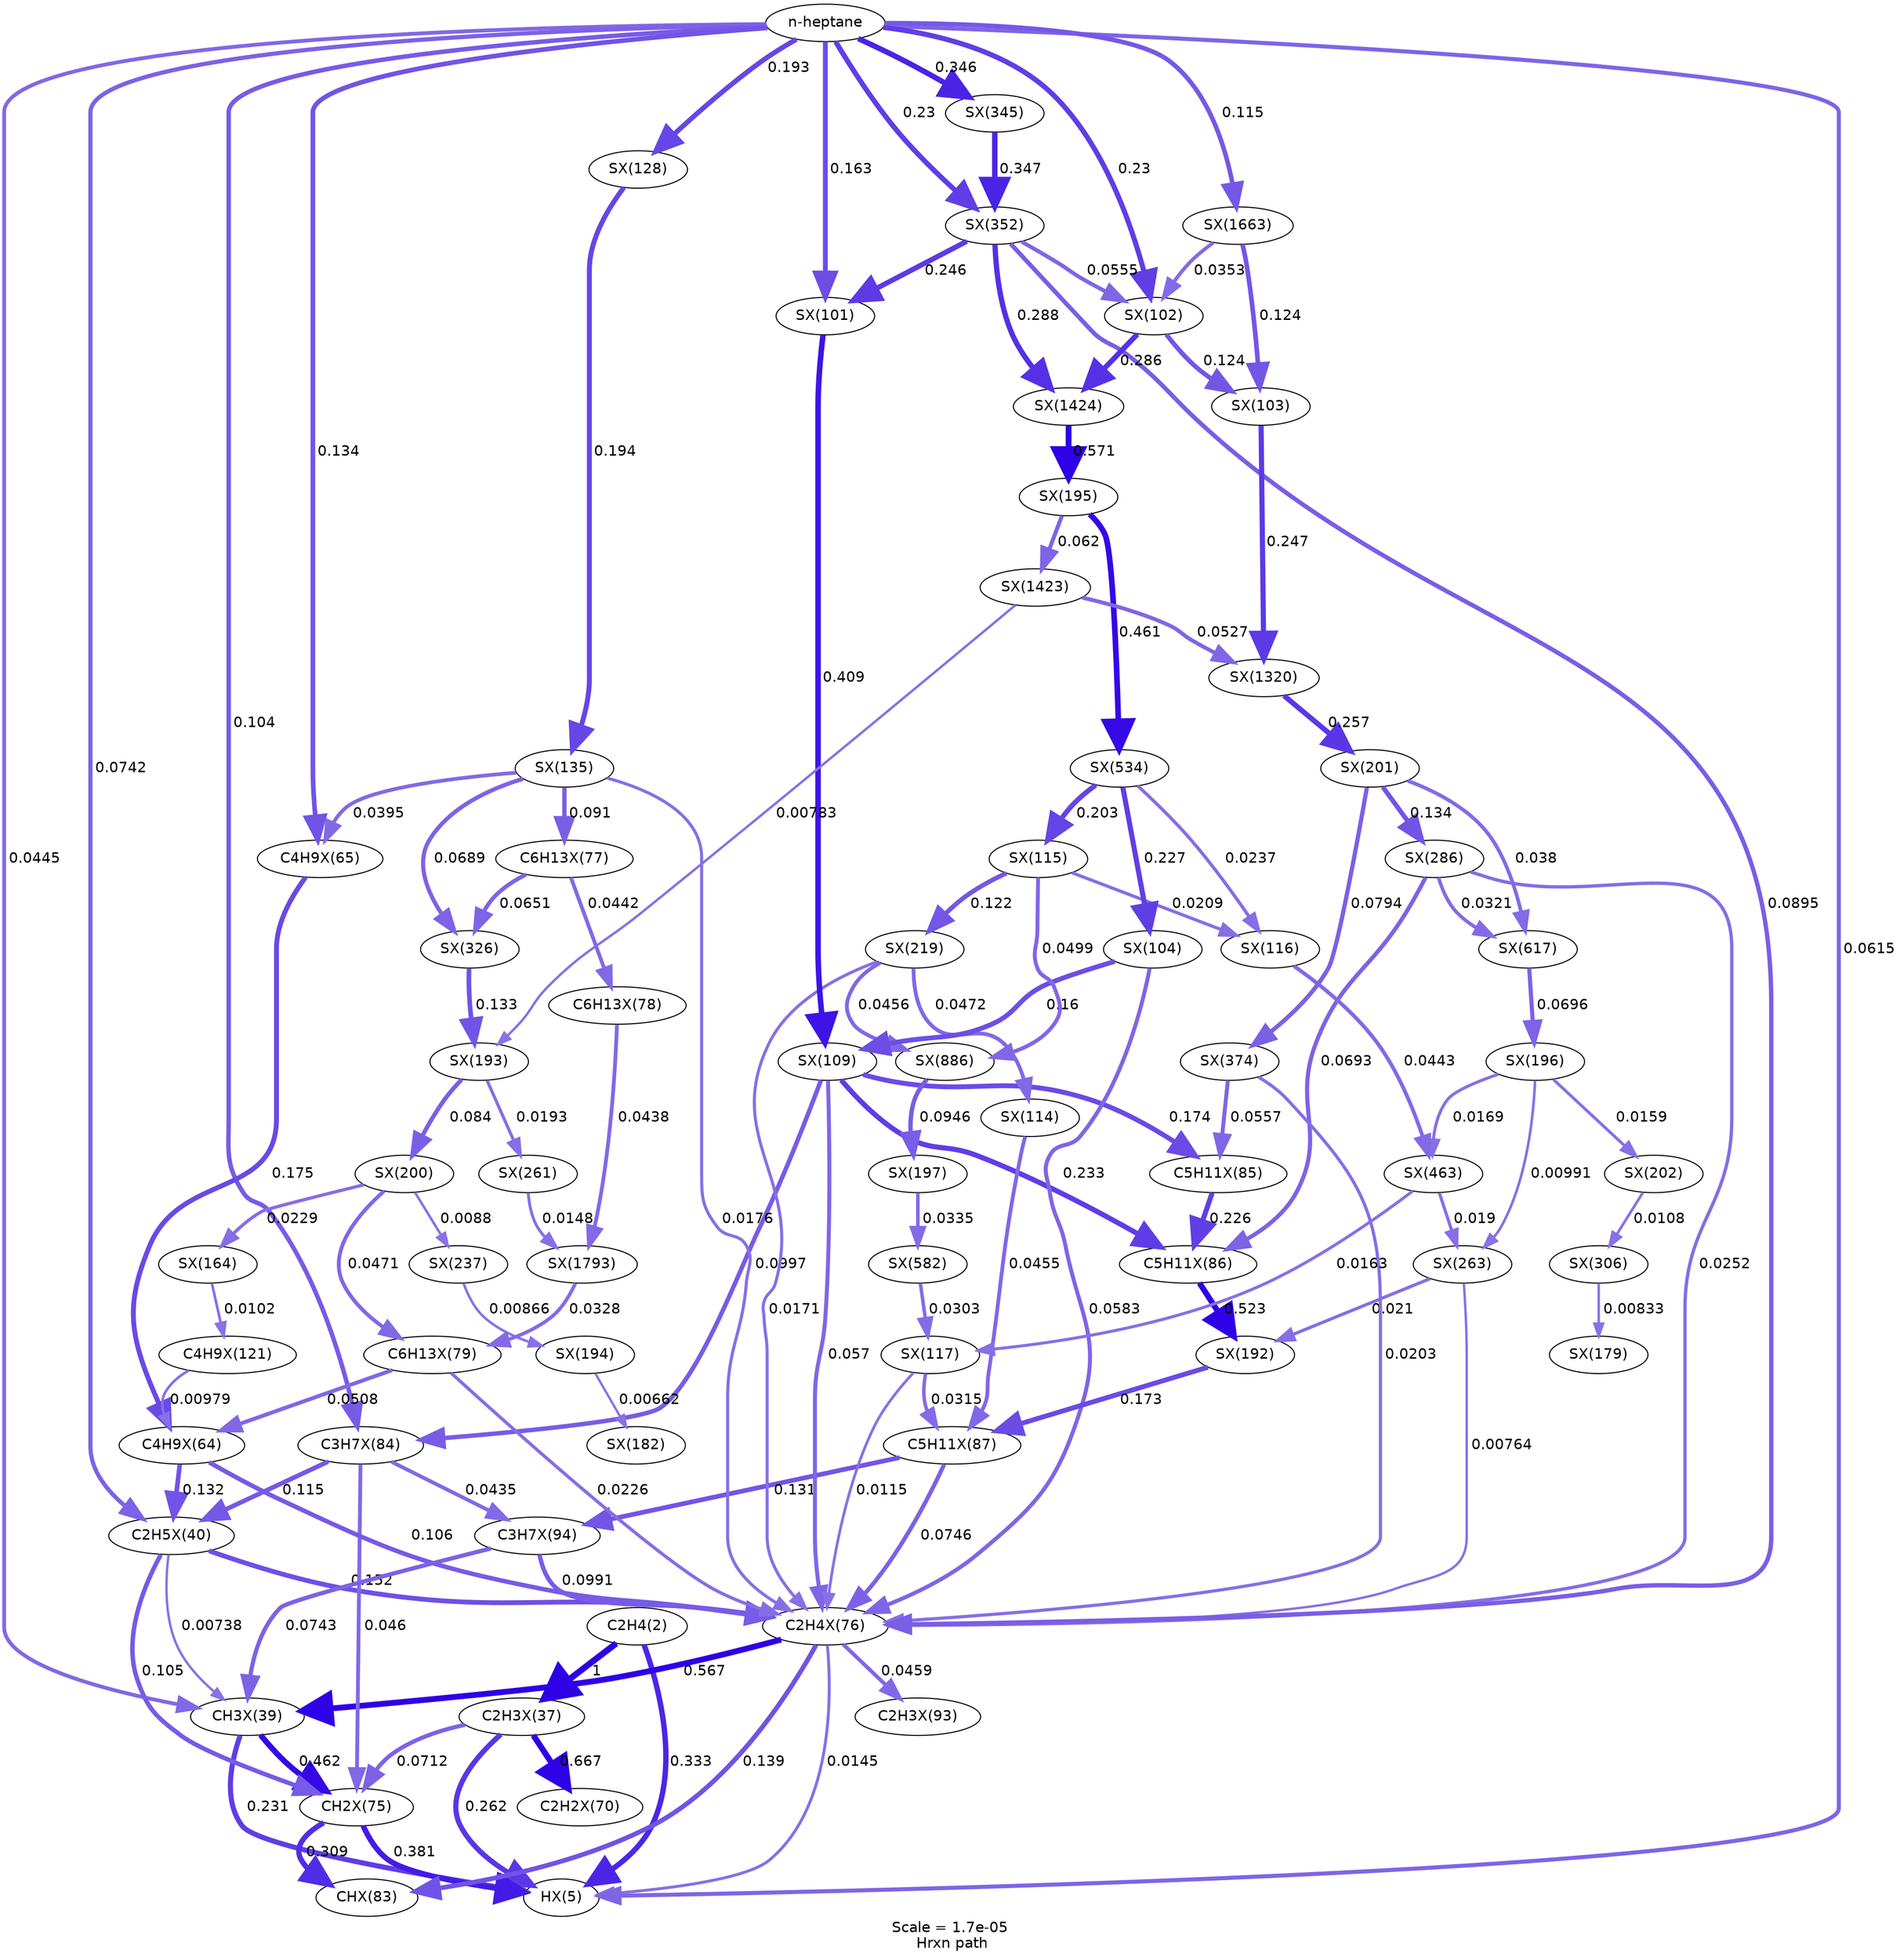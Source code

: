 digraph reaction_paths {
center=1;
s5 -> s10[fontname="Helvetica", style="setlinewidth(5.17)", arrowsize=2.59, color="0.7, 0.833, 0.9"
, label=" 0.333"];
s5 -> s11[fontname="Helvetica", style="setlinewidth(6)", arrowsize=3, color="0.7, 1.5, 0.9"
, label=" 1"];
s11 -> s10[fontname="Helvetica", style="setlinewidth(4.99)", arrowsize=2.49, color="0.7, 0.762, 0.9"
, label=" 0.262"];
s12 -> s10[fontname="Helvetica", style="setlinewidth(4.89)", arrowsize=2.45, color="0.7, 0.731, 0.9"
, label=" 0.231"];
s17 -> s10[fontname="Helvetica", style="setlinewidth(5.27)", arrowsize=2.64, color="0.7, 0.881, 0.9"
, label=" 0.381"];
s18 -> s10[fontname="Helvetica", style="setlinewidth(2.81)", arrowsize=1.4, color="0.7, 0.515, 0.9"
, label=" 0.0145"];
s0 -> s10[fontname="Helvetica", style="setlinewidth(3.89)", arrowsize=1.95, color="0.7, 0.561, 0.9"
, label=" 0.0615"];
s11 -> s16[fontname="Helvetica", style="setlinewidth(5.69)", arrowsize=2.85, color="0.7, 1.17, 0.9"
, label=" 0.667"];
s11 -> s17[fontname="Helvetica", style="setlinewidth(4.01)", arrowsize=2, color="0.7, 0.571, 0.9"
, label=" 0.0712"];
s13 -> s12[fontname="Helvetica", style="setlinewidth(2.29)", arrowsize=1.15, color="0.7, 0.507, 0.9"
, label=" 0.00738"];
s13 -> s17[fontname="Helvetica", style="setlinewidth(4.3)", arrowsize=2.15, color="0.7, 0.605, 0.9"
, label=" 0.105"];
s13 -> s18[fontname="Helvetica", style="setlinewidth(4.58)", arrowsize=2.29, color="0.7, 0.652, 0.9"
, label=" 0.152"];
s23 -> s13[fontname="Helvetica", style="setlinewidth(4.37)", arrowsize=2.18, color="0.7, 0.615, 0.9"
, label=" 0.115"];
s0 -> s13[fontname="Helvetica", style="setlinewidth(4.04)", arrowsize=2.02, color="0.7, 0.574, 0.9"
, label=" 0.0742"];
s14 -> s13[fontname="Helvetica", style="setlinewidth(4.47)", arrowsize=2.24, color="0.7, 0.632, 0.9"
, label=" 0.132"];
s12 -> s17[fontname="Helvetica", style="setlinewidth(5.42)", arrowsize=2.71, color="0.7, 0.962, 0.9"
, label=" 0.462"];
s18 -> s12[fontname="Helvetica", style="setlinewidth(5.57)", arrowsize=2.79, color="0.7, 1.07, 0.9"
, label=" 0.567"];
s30 -> s12[fontname="Helvetica", style="setlinewidth(4.04)", arrowsize=2.02, color="0.7, 0.574, 0.9"
, label=" 0.0743"];
s0 -> s12[fontname="Helvetica", style="setlinewidth(3.65)", arrowsize=1.83, color="0.7, 0.545, 0.9"
, label=" 0.0445"];
s17 -> s22[fontname="Helvetica", style="setlinewidth(5.11)", arrowsize=2.56, color="0.7, 0.809, 0.9"
, label=" 0.309"];
s23 -> s17[fontname="Helvetica", style="setlinewidth(3.68)", arrowsize=1.84, color="0.7, 0.546, 0.9"
, label=" 0.046"];
s18 -> s22[fontname="Helvetica", style="setlinewidth(4.51)", arrowsize=2.26, color="0.7, 0.639, 0.9"
, label=" 0.139"];
s18 -> s29[fontname="Helvetica", style="setlinewidth(3.67)", arrowsize=1.84, color="0.7, 0.546, 0.9"
, label=" 0.0459"];
s30 -> s18[fontname="Helvetica", style="setlinewidth(4.25)", arrowsize=2.13, color="0.7, 0.599, 0.9"
, label=" 0.0991"];
s14 -> s18[fontname="Helvetica", style="setlinewidth(4.3)", arrowsize=2.15, color="0.7, 0.606, 0.9"
, label=" 0.106"];
s26 -> s18[fontname="Helvetica", style="setlinewidth(4.04)", arrowsize=2.02, color="0.7, 0.575, 0.9"
, label=" 0.0746"];
s37 -> s18[fontname="Helvetica", style="setlinewidth(3.84)", arrowsize=1.92, color="0.7, 0.557, 0.9"
, label=" 0.057"];
s87 -> s18[fontname="Helvetica", style="setlinewidth(2.32)", arrowsize=1.16, color="0.7, 0.508, 0.9"
, label=" 0.00764"];
s42 -> s18[fontname="Helvetica", style="setlinewidth(2.63)", arrowsize=1.31, color="0.7, 0.511, 0.9"
, label=" 0.0115"];
s77 -> s18[fontname="Helvetica", style="setlinewidth(2.93)", arrowsize=1.47, color="0.7, 0.517, 0.9"
, label=" 0.0171"];
s36 -> s18[fontname="Helvetica", style="setlinewidth(3.85)", arrowsize=1.93, color="0.7, 0.558, 0.9"
, label=" 0.0583"];
s92 -> s18[fontname="Helvetica", style="setlinewidth(3.22)", arrowsize=1.61, color="0.7, 0.525, 0.9"
, label=" 0.0252"];
s110 -> s18[fontname="Helvetica", style="setlinewidth(3.06)", arrowsize=1.53, color="0.7, 0.52, 0.9"
, label=" 0.0203"];
s106 -> s18[fontname="Helvetica", style="setlinewidth(4.18)", arrowsize=2.09, color="0.7, 0.589, 0.9"
, label=" 0.0895"];
s21 -> s18[fontname="Helvetica", style="setlinewidth(3.14)", arrowsize=1.57, color="0.7, 0.523, 0.9"
, label=" 0.0226"];
s47 -> s18[fontname="Helvetica", style="setlinewidth(2.95)", arrowsize=1.47, color="0.7, 0.518, 0.9"
, label=" 0.0176"];
s23 -> s30[fontname="Helvetica", style="setlinewidth(3.63)", arrowsize=1.82, color="0.7, 0.544, 0.9"
, label=" 0.0435"];
s0 -> s23[fontname="Helvetica", style="setlinewidth(4.29)", arrowsize=2.15, color="0.7, 0.604, 0.9"
, label=" 0.104"];
s37 -> s23[fontname="Helvetica", style="setlinewidth(4.26)", arrowsize=2.13, color="0.7, 0.6, 0.9"
, label=" 0.0997"];
s26 -> s30[fontname="Helvetica", style="setlinewidth(4.46)", arrowsize=2.23, color="0.7, 0.631, 0.9"
, label=" 0.131"];
s0 -> s15[fontname="Helvetica", style="setlinewidth(4.48)", arrowsize=2.24, color="0.7, 0.634, 0.9"
, label=" 0.134"];
s15 -> s14[fontname="Helvetica", style="setlinewidth(4.69)", arrowsize=2.34, color="0.7, 0.675, 0.9"
, label=" 0.175"];
s47 -> s15[fontname="Helvetica", style="setlinewidth(3.56)", arrowsize=1.78, color="0.7, 0.54, 0.9"
, label=" 0.0395"];
s0 -> s33[fontname="Helvetica", style="setlinewidth(4.63)", arrowsize=2.32, color="0.7, 0.663, 0.9"
, label=" 0.163"];
s0 -> s34[fontname="Helvetica", style="setlinewidth(4.89)", arrowsize=2.45, color="0.7, 0.73, 0.9"
, label=" 0.23"];
s0 -> s106[fontname="Helvetica", style="setlinewidth(4.89)", arrowsize=2.45, color="0.7, 0.73, 0.9"
, label=" 0.23"];
s0 -> s103[fontname="Helvetica", style="setlinewidth(5.2)", arrowsize=2.6, color="0.7, 0.846, 0.9"
, label=" 0.346"];
s0 -> s189[fontname="Helvetica", style="setlinewidth(4.37)", arrowsize=2.18, color="0.7, 0.615, 0.9"
, label=" 0.115"];
s0 -> s45[fontname="Helvetica", style="setlinewidth(4.76)", arrowsize=2.38, color="0.7, 0.693, 0.9"
, label=" 0.193"];
s43 -> s14[fontname="Helvetica", style="setlinewidth(2.51)", arrowsize=1.25, color="0.7, 0.51, 0.9"
, label=" 0.00979"];
s21 -> s14[fontname="Helvetica", style="setlinewidth(3.75)", arrowsize=1.87, color="0.7, 0.551, 0.9"
, label=" 0.0508"];
s55 -> s43[fontname="Helvetica", style="setlinewidth(2.54)", arrowsize=1.27, color="0.7, 0.51, 0.9"
, label=" 0.0102"];
s39 -> s26[fontname="Helvetica", style="setlinewidth(3.67)", arrowsize=1.83, color="0.7, 0.545, 0.9"
, label=" 0.0455"];
s77 -> s39[fontname="Helvetica", style="setlinewidth(3.69)", arrowsize=1.85, color="0.7, 0.547, 0.9"
, label=" 0.0472"];
s62 -> s26[fontname="Helvetica", style="setlinewidth(4.67)", arrowsize=2.34, color="0.7, 0.673, 0.9"
, label=" 0.173"];
s42 -> s26[fontname="Helvetica", style="setlinewidth(3.39)", arrowsize=1.7, color="0.7, 0.532, 0.9"
, label=" 0.0315"];
s25 -> s62[fontname="Helvetica", style="setlinewidth(5.51)", arrowsize=2.76, color="0.7, 1.02, 0.9"
, label=" 0.523"];
s87 -> s62[fontname="Helvetica", style="setlinewidth(3.08)", arrowsize=1.54, color="0.7, 0.521, 0.9"
, label=" 0.021"];
s37 -> s25[fontname="Helvetica", style="setlinewidth(4.9)", arrowsize=2.45, color="0.7, 0.733, 0.9"
, label=" 0.233"];
s24 -> s25[fontname="Helvetica", style="setlinewidth(4.88)", arrowsize=2.44, color="0.7, 0.726, 0.9"
, label=" 0.226"];
s92 -> s25[fontname="Helvetica", style="setlinewidth(3.98)", arrowsize=1.99, color="0.7, 0.569, 0.9"
, label=" 0.0693"];
s97 -> s58[fontname="Helvetica", style="setlinewidth(2.39)", arrowsize=1.19, color="0.7, 0.508, 0.9"
, label=" 0.00833"];
s33 -> s37[fontname="Helvetica", style="setlinewidth(5.32)", arrowsize=2.66, color="0.7, 0.909, 0.9"
, label=" 0.409"];
s37 -> s24[fontname="Helvetica", style="setlinewidth(4.68)", arrowsize=2.34, color="0.7, 0.674, 0.9"
, label=" 0.174"];
s36 -> s37[fontname="Helvetica", style="setlinewidth(4.62)", arrowsize=2.31, color="0.7, 0.66, 0.9"
, label=" 0.16"];
s106 -> s33[fontname="Helvetica", style="setlinewidth(4.94)", arrowsize=2.47, color="0.7, 0.746, 0.9"
, label=" 0.246"];
s110 -> s24[fontname="Helvetica", style="setlinewidth(3.82)", arrowsize=1.91, color="0.7, 0.556, 0.9"
, label=" 0.0557"];
s119 -> s87[fontname="Helvetica", style="setlinewidth(3.01)", arrowsize=1.5, color="0.7, 0.519, 0.9"
, label=" 0.019"];
s66 -> s87[fontname="Helvetica", style="setlinewidth(2.52)", arrowsize=1.26, color="0.7, 0.51, 0.9"
, label=" 0.00991"];
s41 -> s119[fontname="Helvetica", style="setlinewidth(3.65)", arrowsize=1.82, color="0.7, 0.544, 0.9"
, label=" 0.0443"];
s119 -> s42[fontname="Helvetica", style="setlinewidth(2.89)", arrowsize=1.45, color="0.7, 0.516, 0.9"
, label=" 0.0163"];
s66 -> s119[fontname="Helvetica", style="setlinewidth(2.92)", arrowsize=1.46, color="0.7, 0.517, 0.9"
, label=" 0.0169"];
s40 -> s41[fontname="Helvetica", style="setlinewidth(3.08)", arrowsize=1.54, color="0.7, 0.521, 0.9"
, label=" 0.0209"];
s122 -> s41[fontname="Helvetica", style="setlinewidth(3.17)", arrowsize=1.59, color="0.7, 0.524, 0.9"
, label=" 0.0237"];
s127 -> s42[fontname="Helvetica", style="setlinewidth(3.36)", arrowsize=1.68, color="0.7, 0.53, 0.9"
, label=" 0.0303"];
s129 -> s66[fontname="Helvetica", style="setlinewidth(3.99)", arrowsize=1.99, color="0.7, 0.57, 0.9"
, label=" 0.0696"];
s66 -> s71[fontname="Helvetica", style="setlinewidth(2.87)", arrowsize=1.44, color="0.7, 0.516, 0.9"
, label=" 0.0159"];
s70 -> s129[fontname="Helvetica", style="setlinewidth(3.53)", arrowsize=1.77, color="0.7, 0.538, 0.9"
, label=" 0.038"];
s92 -> s129[fontname="Helvetica", style="setlinewidth(3.4)", arrowsize=1.7, color="0.7, 0.532, 0.9"
, label=" 0.0321"];
s71 -> s97[fontname="Helvetica", style="setlinewidth(2.58)", arrowsize=1.29, color="0.7, 0.511, 0.9"
, label=" 0.0108"];
s67 -> s127[fontname="Helvetica", style="setlinewidth(3.44)", arrowsize=1.72, color="0.7, 0.533, 0.9"
, label=" 0.0335"];
s147 -> s67[fontname="Helvetica", style="setlinewidth(4.22)", arrowsize=2.11, color="0.7, 0.595, 0.9"
, label=" 0.0946"];
s40 -> s147[fontname="Helvetica", style="setlinewidth(3.74)", arrowsize=1.87, color="0.7, 0.55, 0.9"
, label=" 0.0499"];
s77 -> s147[fontname="Helvetica", style="setlinewidth(3.67)", arrowsize=1.83, color="0.7, 0.546, 0.9"
, label=" 0.0456"];
s40 -> s77[fontname="Helvetica", style="setlinewidth(4.41)", arrowsize=2.21, color="0.7, 0.622, 0.9"
, label=" 0.122"];
s122 -> s40[fontname="Helvetica", style="setlinewidth(4.8)", arrowsize=2.4, color="0.7, 0.703, 0.9"
, label=" 0.203"];
s122 -> s36[fontname="Helvetica", style="setlinewidth(4.88)", arrowsize=2.44, color="0.7, 0.727, 0.9"
, label=" 0.227"];
s65 -> s122[fontname="Helvetica", style="setlinewidth(5.42)", arrowsize=2.71, color="0.7, 0.961, 0.9"
, label=" 0.461"];
s174 -> s65[fontname="Helvetica", style="setlinewidth(5.58)", arrowsize=2.79, color="0.7, 1.07, 0.9"
, label=" 0.571"];
s65 -> s173[fontname="Helvetica", style="setlinewidth(3.9)", arrowsize=1.95, color="0.7, 0.562, 0.9"
, label=" 0.062"];
s34 -> s174[fontname="Helvetica", style="setlinewidth(5.05)", arrowsize=2.53, color="0.7, 0.786, 0.9"
, label=" 0.286"];
s106 -> s174[fontname="Helvetica", style="setlinewidth(5.06)", arrowsize=2.53, color="0.7, 0.788, 0.9"
, label=" 0.288"];
s173 -> s168[fontname="Helvetica", style="setlinewidth(3.78)", arrowsize=1.89, color="0.7, 0.553, 0.9"
, label=" 0.0527"];
s173 -> s63[fontname="Helvetica", style="setlinewidth(2.34)", arrowsize=1.17, color="0.7, 0.508, 0.9"
, label=" 0.00783"];
s35 -> s168[fontname="Helvetica", style="setlinewidth(4.94)", arrowsize=2.47, color="0.7, 0.747, 0.9"
, label=" 0.247"];
s168 -> s70[fontname="Helvetica", style="setlinewidth(4.97)", arrowsize=2.49, color="0.7, 0.757, 0.9"
, label=" 0.257"];
s34 -> s35[fontname="Helvetica", style="setlinewidth(4.42)", arrowsize=2.21, color="0.7, 0.624, 0.9"
, label=" 0.124"];
s189 -> s35[fontname="Helvetica", style="setlinewidth(4.43)", arrowsize=2.21, color="0.7, 0.624, 0.9"
, label=" 0.124"];
s70 -> s92[fontname="Helvetica", style="setlinewidth(4.48)", arrowsize=2.24, color="0.7, 0.634, 0.9"
, label=" 0.134"];
s70 -> s110[fontname="Helvetica", style="setlinewidth(4.09)", arrowsize=2.04, color="0.7, 0.579, 0.9"
, label=" 0.0794"];
s106 -> s34[fontname="Helvetica", style="setlinewidth(3.82)", arrowsize=1.91, color="0.7, 0.556, 0.9"
, label=" 0.0555"];
s189 -> s34[fontname="Helvetica", style="setlinewidth(3.48)", arrowsize=1.74, color="0.7, 0.535, 0.9"
, label=" 0.0353"];
s103 -> s106[fontname="Helvetica", style="setlinewidth(5.2)", arrowsize=2.6, color="0.7, 0.847, 0.9"
, label=" 0.347"];
s69 -> s55[fontname="Helvetica", style="setlinewidth(3.15)", arrowsize=1.57, color="0.7, 0.523, 0.9"
, label=" 0.0229"];
s69 -> s82[fontname="Helvetica", style="setlinewidth(2.43)", arrowsize=1.21, color="0.7, 0.509, 0.9"
, label=" 0.0088"];
s69 -> s21[fontname="Helvetica", style="setlinewidth(3.69)", arrowsize=1.85, color="0.7, 0.547, 0.9"
, label=" 0.0471"];
s63 -> s69[fontname="Helvetica", style="setlinewidth(4.13)", arrowsize=2.06, color="0.7, 0.584, 0.9"
, label=" 0.084"];
s82 -> s64[fontname="Helvetica", style="setlinewidth(2.41)", arrowsize=1.21, color="0.7, 0.509, 0.9"
, label=" 0.00866"];
s197 -> s21[fontname="Helvetica", style="setlinewidth(3.42)", arrowsize=1.71, color="0.7, 0.533, 0.9"
, label=" 0.0328"];
s102 -> s63[fontname="Helvetica", style="setlinewidth(4.48)", arrowsize=2.24, color="0.7, 0.633, 0.9"
, label=" 0.133"];
s63 -> s86[fontname="Helvetica", style="setlinewidth(3.02)", arrowsize=1.51, color="0.7, 0.519, 0.9"
, label=" 0.0193"];
s19 -> s102[fontname="Helvetica", style="setlinewidth(3.94)", arrowsize=1.97, color="0.7, 0.565, 0.9"
, label=" 0.0651"];
s47 -> s102[fontname="Helvetica", style="setlinewidth(3.98)", arrowsize=1.99, color="0.7, 0.569, 0.9"
, label=" 0.0689"];
s86 -> s197[fontname="Helvetica", style="setlinewidth(2.82)", arrowsize=1.41, color="0.7, 0.515, 0.9"
, label=" 0.0148"];
s20 -> s197[fontname="Helvetica", style="setlinewidth(3.64)", arrowsize=1.82, color="0.7, 0.544, 0.9"
, label=" 0.0438"];
s19 -> s20[fontname="Helvetica", style="setlinewidth(3.64)", arrowsize=1.82, color="0.7, 0.544, 0.9"
, label=" 0.0442"];
s47 -> s19[fontname="Helvetica", style="setlinewidth(4.19)", arrowsize=2.1, color="0.7, 0.591, 0.9"
, label=" 0.091"];
s45 -> s47[fontname="Helvetica", style="setlinewidth(4.76)", arrowsize=2.38, color="0.7, 0.694, 0.9"
, label=" 0.194"];
s64 -> s60[fontname="Helvetica", style="setlinewidth(2.21)", arrowsize=1.11, color="0.7, 0.507, 0.9"
, label=" 0.00662"];
s0 [ fontname="Helvetica", label="n-heptane"];
s5 [ fontname="Helvetica", label="C2H4(2)"];
s10 [ fontname="Helvetica", label="HX(5)"];
s11 [ fontname="Helvetica", label="C2H3X(37)"];
s12 [ fontname="Helvetica", label="CH3X(39)"];
s13 [ fontname="Helvetica", label="C2H5X(40)"];
s14 [ fontname="Helvetica", label="C4H9X(64)"];
s15 [ fontname="Helvetica", label="C4H9X(65)"];
s16 [ fontname="Helvetica", label="C2H2X(70)"];
s17 [ fontname="Helvetica", label="CH2X(75)"];
s18 [ fontname="Helvetica", label="C2H4X(76)"];
s19 [ fontname="Helvetica", label="C6H13X(77)"];
s20 [ fontname="Helvetica", label="C6H13X(78)"];
s21 [ fontname="Helvetica", label="C6H13X(79)"];
s22 [ fontname="Helvetica", label="CHX(83)"];
s23 [ fontname="Helvetica", label="C3H7X(84)"];
s24 [ fontname="Helvetica", label="C5H11X(85)"];
s25 [ fontname="Helvetica", label="C5H11X(86)"];
s26 [ fontname="Helvetica", label="C5H11X(87)"];
s29 [ fontname="Helvetica", label="C2H3X(93)"];
s30 [ fontname="Helvetica", label="C3H7X(94)"];
s33 [ fontname="Helvetica", label="SX(101)"];
s34 [ fontname="Helvetica", label="SX(102)"];
s35 [ fontname="Helvetica", label="SX(103)"];
s36 [ fontname="Helvetica", label="SX(104)"];
s37 [ fontname="Helvetica", label="SX(109)"];
s39 [ fontname="Helvetica", label="SX(114)"];
s40 [ fontname="Helvetica", label="SX(115)"];
s41 [ fontname="Helvetica", label="SX(116)"];
s42 [ fontname="Helvetica", label="SX(117)"];
s43 [ fontname="Helvetica", label="C4H9X(121)"];
s45 [ fontname="Helvetica", label="SX(128)"];
s47 [ fontname="Helvetica", label="SX(135)"];
s55 [ fontname="Helvetica", label="SX(164)"];
s58 [ fontname="Helvetica", label="SX(179)"];
s60 [ fontname="Helvetica", label="SX(182)"];
s62 [ fontname="Helvetica", label="SX(192)"];
s63 [ fontname="Helvetica", label="SX(193)"];
s64 [ fontname="Helvetica", label="SX(194)"];
s65 [ fontname="Helvetica", label="SX(195)"];
s66 [ fontname="Helvetica", label="SX(196)"];
s67 [ fontname="Helvetica", label="SX(197)"];
s69 [ fontname="Helvetica", label="SX(200)"];
s70 [ fontname="Helvetica", label="SX(201)"];
s71 [ fontname="Helvetica", label="SX(202)"];
s77 [ fontname="Helvetica", label="SX(219)"];
s82 [ fontname="Helvetica", label="SX(237)"];
s86 [ fontname="Helvetica", label="SX(261)"];
s87 [ fontname="Helvetica", label="SX(263)"];
s92 [ fontname="Helvetica", label="SX(286)"];
s97 [ fontname="Helvetica", label="SX(306)"];
s102 [ fontname="Helvetica", label="SX(326)"];
s103 [ fontname="Helvetica", label="SX(345)"];
s106 [ fontname="Helvetica", label="SX(352)"];
s110 [ fontname="Helvetica", label="SX(374)"];
s119 [ fontname="Helvetica", label="SX(463)"];
s122 [ fontname="Helvetica", label="SX(534)"];
s127 [ fontname="Helvetica", label="SX(582)"];
s129 [ fontname="Helvetica", label="SX(617)"];
s147 [ fontname="Helvetica", label="SX(886)"];
s168 [ fontname="Helvetica", label="SX(1320)"];
s173 [ fontname="Helvetica", label="SX(1423)"];
s174 [ fontname="Helvetica", label="SX(1424)"];
s189 [ fontname="Helvetica", label="SX(1663)"];
s197 [ fontname="Helvetica", label="SX(1793)"];
 label = "Scale = 1.7e-05\l Hrxn path";
 fontname = "Helvetica";
}
